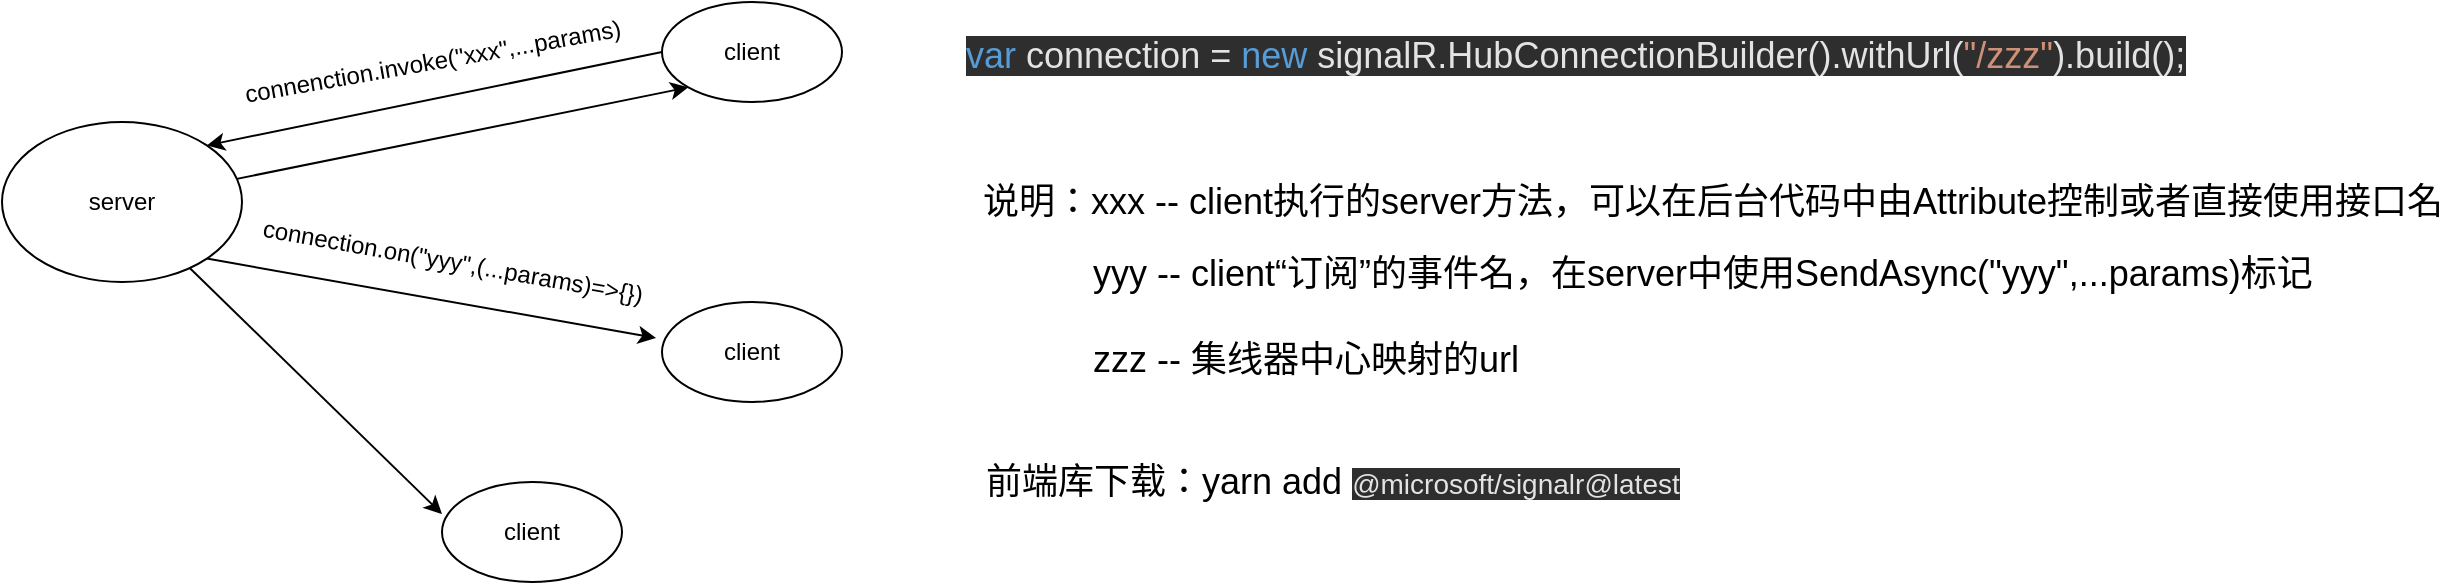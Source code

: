 <mxfile version="13.8.1" type="github">
  <diagram id="TbpkexjcAVL80_8N_Dm1" name="Page-1">
    <mxGraphModel dx="1422" dy="762" grid="1" gridSize="10" guides="1" tooltips="1" connect="1" arrows="1" fold="1" page="1" pageScale="1" pageWidth="1169" pageHeight="1654" math="0" shadow="0">
      <root>
        <mxCell id="0" />
        <mxCell id="1" parent="0" />
        <mxCell id="pYFvETeUIYBAYWiSYTl8-10" style="edgeStyle=none;rounded=0;orthogonalLoop=1;jettySize=auto;html=1;entryX=0;entryY=1;entryDx=0;entryDy=0;" edge="1" parent="1" source="pYFvETeUIYBAYWiSYTl8-1" target="pYFvETeUIYBAYWiSYTl8-2">
          <mxGeometry relative="1" as="geometry" />
        </mxCell>
        <mxCell id="pYFvETeUIYBAYWiSYTl8-11" style="edgeStyle=none;rounded=0;orthogonalLoop=1;jettySize=auto;html=1;exitX=1;exitY=1;exitDx=0;exitDy=0;entryX=-0.033;entryY=0.36;entryDx=0;entryDy=0;entryPerimeter=0;" edge="1" parent="1" source="pYFvETeUIYBAYWiSYTl8-1" target="pYFvETeUIYBAYWiSYTl8-3">
          <mxGeometry relative="1" as="geometry" />
        </mxCell>
        <mxCell id="pYFvETeUIYBAYWiSYTl8-12" style="edgeStyle=none;rounded=0;orthogonalLoop=1;jettySize=auto;html=1;entryX=0;entryY=0.32;entryDx=0;entryDy=0;entryPerimeter=0;" edge="1" parent="1" source="pYFvETeUIYBAYWiSYTl8-1" target="pYFvETeUIYBAYWiSYTl8-4">
          <mxGeometry relative="1" as="geometry" />
        </mxCell>
        <mxCell id="pYFvETeUIYBAYWiSYTl8-1" value="server" style="ellipse;whiteSpace=wrap;html=1;" vertex="1" parent="1">
          <mxGeometry x="610" y="470" width="120" height="80" as="geometry" />
        </mxCell>
        <mxCell id="pYFvETeUIYBAYWiSYTl8-9" style="edgeStyle=none;rounded=0;orthogonalLoop=1;jettySize=auto;html=1;entryX=1;entryY=0;entryDx=0;entryDy=0;exitX=0;exitY=0.5;exitDx=0;exitDy=0;" edge="1" parent="1" source="pYFvETeUIYBAYWiSYTl8-2" target="pYFvETeUIYBAYWiSYTl8-1">
          <mxGeometry relative="1" as="geometry" />
        </mxCell>
        <mxCell id="pYFvETeUIYBAYWiSYTl8-2" value="client" style="ellipse;whiteSpace=wrap;html=1;" vertex="1" parent="1">
          <mxGeometry x="940" y="410" width="90" height="50" as="geometry" />
        </mxCell>
        <mxCell id="pYFvETeUIYBAYWiSYTl8-3" value="client" style="ellipse;whiteSpace=wrap;html=1;" vertex="1" parent="1">
          <mxGeometry x="940" y="560" width="90" height="50" as="geometry" />
        </mxCell>
        <mxCell id="pYFvETeUIYBAYWiSYTl8-4" value="client" style="ellipse;whiteSpace=wrap;html=1;" vertex="1" parent="1">
          <mxGeometry x="830" y="650" width="90" height="50" as="geometry" />
        </mxCell>
        <mxCell id="pYFvETeUIYBAYWiSYTl8-14" value="connenction.invoke(&quot;xxx&quot;,...params)" style="text;html=1;align=center;verticalAlign=middle;resizable=0;points=[];autosize=1;rotation=-10;" vertex="1" parent="1">
          <mxGeometry x="720" y="430" width="210" height="20" as="geometry" />
        </mxCell>
        <mxCell id="pYFvETeUIYBAYWiSYTl8-15" value="&lt;font style=&quot;font-size: 18px&quot;&gt;&lt;span class=&quot;hljs-keyword&quot; style=&quot;box-sizing: inherit ; outline-color: inherit ; color: rgb(86 , 156 , 214) ; font-style: normal ; font-weight: 400 ; letter-spacing: normal ; text-align: left ; text-indent: 0px ; text-transform: none ; word-spacing: 0px ; background-color: rgb(46 , 46 , 46)&quot;&gt;var&lt;/span&gt;&lt;span style=&quot;color: rgb(227 , 227 , 227) ; font-style: normal ; font-weight: 400 ; letter-spacing: normal ; text-align: left ; text-indent: 0px ; text-transform: none ; word-spacing: 0px ; background-color: rgb(46 , 46 , 46) ; display: inline ; float: none&quot;&gt; connection = &lt;/span&gt;&lt;span class=&quot;hljs-keyword&quot; style=&quot;box-sizing: inherit ; outline-color: inherit ; color: rgb(86 , 156 , 214) ; font-style: normal ; font-weight: 400 ; letter-spacing: normal ; text-align: left ; text-indent: 0px ; text-transform: none ; word-spacing: 0px ; background-color: rgb(46 , 46 , 46)&quot;&gt;new&lt;/span&gt;&lt;span style=&quot;color: rgb(227 , 227 , 227) ; font-style: normal ; font-weight: 400 ; letter-spacing: normal ; text-align: left ; text-indent: 0px ; text-transform: none ; word-spacing: 0px ; background-color: rgb(46 , 46 , 46) ; display: inline ; float: none&quot;&gt; signalR.HubConnectionBuilder().withUrl(&lt;/span&gt;&lt;span class=&quot;hljs-string&quot; style=&quot;box-sizing: inherit ; outline-color: inherit ; color: rgb(206 , 145 , 120) ; font-style: normal ; font-weight: 400 ; letter-spacing: normal ; text-align: left ; text-indent: 0px ; text-transform: none ; word-spacing: 0px ; background-color: rgb(46 , 46 , 46)&quot;&gt;&quot;/zzz&quot;&lt;/span&gt;&lt;span style=&quot;color: rgb(227 , 227 , 227) ; font-style: normal ; font-weight: 400 ; letter-spacing: normal ; text-align: left ; text-indent: 0px ; text-transform: none ; word-spacing: 0px ; background-color: rgb(46 , 46 , 46) ; display: inline ; float: none&quot;&gt;).build();&lt;/span&gt;&lt;/font&gt;" style="text;whiteSpace=wrap;html=1;" vertex="1" parent="1">
          <mxGeometry x="1090" y="420" width="630" height="30" as="geometry" />
        </mxCell>
        <mxCell id="pYFvETeUIYBAYWiSYTl8-18" value="connection.on(&quot;yyy&quot;,(...params)=&amp;gt;{})" style="text;html=1;align=center;verticalAlign=middle;resizable=0;points=[];autosize=1;rotation=10;" vertex="1" parent="1">
          <mxGeometry x="730" y="530" width="210" height="20" as="geometry" />
        </mxCell>
        <mxCell id="pYFvETeUIYBAYWiSYTl8-19" value="&lt;font&gt;&lt;span style=&quot;font-size: 18px&quot;&gt;说明：xxx -- client执行的server方法，可以在后台代码中由Attribute控制或者直接使用接口名&lt;/span&gt;&lt;br&gt;&lt;br&gt;&lt;div style=&quot;text-align: left&quot;&gt;&lt;span style=&quot;font-size: 18px&quot;&gt;&amp;nbsp; &amp;nbsp; &amp;nbsp; &amp;nbsp; &amp;nbsp; &amp;nbsp;yyy -- client“订阅”的事件名，在server中使用SendAsync(&quot;yyy&quot;,...params)标记&lt;/span&gt;&lt;/div&gt;&lt;div style=&quot;text-align: left&quot;&gt;&lt;span style=&quot;font-size: 18px&quot;&gt;&amp;nbsp; &amp;nbsp; &amp;nbsp;&lt;/span&gt;&lt;/div&gt;&lt;div style=&quot;text-align: left&quot;&gt;&lt;span style=&quot;font-size: 18px&quot;&gt;&amp;nbsp; &amp;nbsp; &amp;nbsp; &amp;nbsp; &amp;nbsp; &amp;nbsp;zzz -- 集线器中心映射的url&lt;/span&gt;&lt;/div&gt;&lt;/font&gt;" style="text;html=1;align=center;verticalAlign=middle;resizable=0;points=[];autosize=1;" vertex="1" parent="1">
          <mxGeometry x="1090" y="510" width="750" height="80" as="geometry" />
        </mxCell>
        <mxCell id="pYFvETeUIYBAYWiSYTl8-20" value="&lt;font style=&quot;font-size: 18px&quot;&gt;前端库下载：yarn add&amp;nbsp;&lt;/font&gt;&lt;span style=&quot;color: rgb(227 , 227 , 227) ; font-family: , &amp;#34;consolas&amp;#34; , &amp;#34;liberation mono&amp;#34; , &amp;#34;menlo&amp;#34; , &amp;#34;courier&amp;#34; , monospace ; font-size: 14px ; background-color: rgb(46 , 46 , 46)&quot;&gt;@microsoft/signalr@latest&lt;/span&gt;" style="text;html=1;align=left;verticalAlign=middle;resizable=0;points=[];autosize=1;" vertex="1" parent="1">
          <mxGeometry x="1100" y="640" width="360" height="20" as="geometry" />
        </mxCell>
      </root>
    </mxGraphModel>
  </diagram>
</mxfile>
